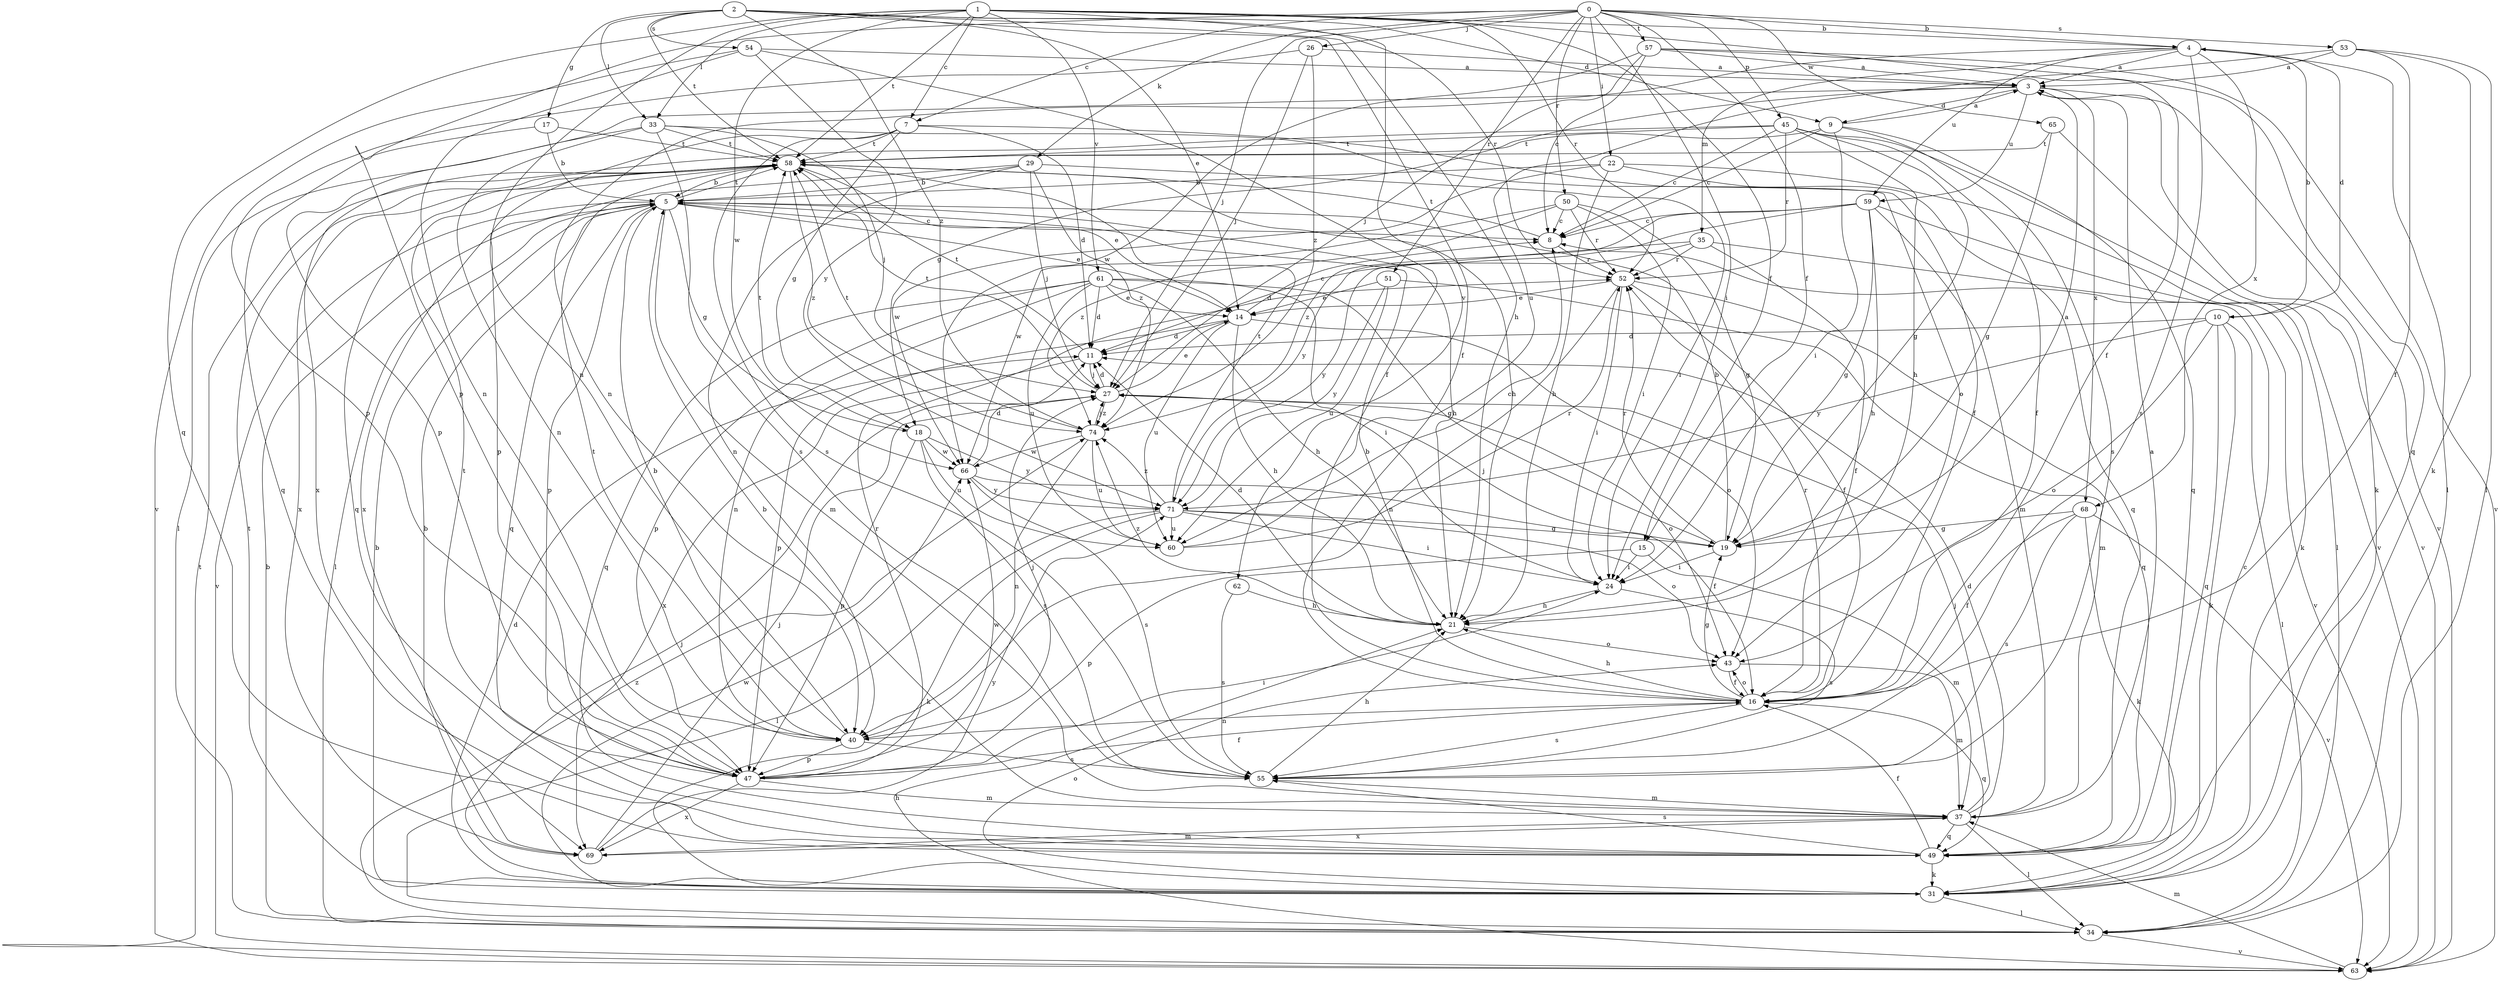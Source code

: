 strict digraph  {
0;
1;
2;
3;
4;
5;
7;
8;
9;
10;
11;
14;
15;
16;
17;
18;
19;
21;
22;
24;
26;
27;
29;
31;
33;
34;
35;
37;
40;
43;
45;
47;
49;
50;
51;
52;
53;
54;
55;
57;
58;
59;
60;
61;
62;
63;
65;
66;
68;
69;
71;
74;
0 -> 4  [label=b];
0 -> 7  [label=c];
0 -> 15  [label=f];
0 -> 22  [label=i];
0 -> 24  [label=i];
0 -> 26  [label=j];
0 -> 27  [label=j];
0 -> 29  [label=k];
0 -> 45  [label=p];
0 -> 47  [label=p];
0 -> 50  [label=r];
0 -> 51  [label=r];
0 -> 53  [label=s];
0 -> 57  [label=t];
0 -> 65  [label=w];
1 -> 4  [label=b];
1 -> 7  [label=c];
1 -> 15  [label=f];
1 -> 16  [label=f];
1 -> 33  [label=l];
1 -> 40  [label=n];
1 -> 49  [label=q];
1 -> 52  [label=r];
1 -> 58  [label=t];
1 -> 61  [label=v];
1 -> 62  [label=v];
1 -> 66  [label=w];
2 -> 9  [label=d];
2 -> 14  [label=e];
2 -> 16  [label=f];
2 -> 17  [label=g];
2 -> 21  [label=h];
2 -> 33  [label=l];
2 -> 52  [label=r];
2 -> 54  [label=s];
2 -> 58  [label=t];
2 -> 74  [label=z];
3 -> 9  [label=d];
3 -> 18  [label=g];
3 -> 31  [label=k];
3 -> 47  [label=p];
3 -> 59  [label=u];
3 -> 63  [label=v];
3 -> 68  [label=x];
4 -> 3  [label=a];
4 -> 10  [label=d];
4 -> 34  [label=l];
4 -> 35  [label=m];
4 -> 40  [label=n];
4 -> 55  [label=s];
4 -> 59  [label=u];
4 -> 68  [label=x];
5 -> 8  [label=c];
5 -> 14  [label=e];
5 -> 18  [label=g];
5 -> 21  [label=h];
5 -> 34  [label=l];
5 -> 37  [label=m];
5 -> 47  [label=p];
5 -> 49  [label=q];
5 -> 58  [label=t];
5 -> 63  [label=v];
7 -> 11  [label=d];
7 -> 16  [label=f];
7 -> 18  [label=g];
7 -> 47  [label=p];
7 -> 55  [label=s];
7 -> 58  [label=t];
8 -> 52  [label=r];
8 -> 58  [label=t];
9 -> 3  [label=a];
9 -> 8  [label=c];
9 -> 24  [label=i];
9 -> 49  [label=q];
9 -> 55  [label=s];
9 -> 58  [label=t];
10 -> 4  [label=b];
10 -> 11  [label=d];
10 -> 31  [label=k];
10 -> 34  [label=l];
10 -> 43  [label=o];
10 -> 49  [label=q];
10 -> 71  [label=y];
11 -> 27  [label=j];
11 -> 58  [label=t];
11 -> 69  [label=x];
14 -> 8  [label=c];
14 -> 11  [label=d];
14 -> 21  [label=h];
14 -> 43  [label=o];
14 -> 47  [label=p];
14 -> 60  [label=u];
15 -> 24  [label=i];
15 -> 37  [label=m];
15 -> 47  [label=p];
16 -> 5  [label=b];
16 -> 19  [label=g];
16 -> 21  [label=h];
16 -> 40  [label=n];
16 -> 43  [label=o];
16 -> 49  [label=q];
16 -> 52  [label=r];
16 -> 55  [label=s];
17 -> 5  [label=b];
17 -> 49  [label=q];
17 -> 58  [label=t];
18 -> 47  [label=p];
18 -> 55  [label=s];
18 -> 58  [label=t];
18 -> 60  [label=u];
18 -> 66  [label=w];
18 -> 71  [label=y];
19 -> 3  [label=a];
19 -> 5  [label=b];
19 -> 24  [label=i];
19 -> 27  [label=j];
19 -> 52  [label=r];
21 -> 11  [label=d];
21 -> 43  [label=o];
21 -> 74  [label=z];
22 -> 5  [label=b];
22 -> 21  [label=h];
22 -> 34  [label=l];
22 -> 49  [label=q];
22 -> 66  [label=w];
24 -> 21  [label=h];
24 -> 55  [label=s];
26 -> 3  [label=a];
26 -> 27  [label=j];
26 -> 47  [label=p];
26 -> 74  [label=z];
27 -> 11  [label=d];
27 -> 14  [label=e];
27 -> 43  [label=o];
27 -> 58  [label=t];
27 -> 74  [label=z];
29 -> 5  [label=b];
29 -> 24  [label=i];
29 -> 27  [label=j];
29 -> 40  [label=n];
29 -> 69  [label=x];
29 -> 74  [label=z];
31 -> 5  [label=b];
31 -> 8  [label=c];
31 -> 11  [label=d];
31 -> 27  [label=j];
31 -> 34  [label=l];
31 -> 43  [label=o];
31 -> 58  [label=t];
31 -> 66  [label=w];
33 -> 27  [label=j];
33 -> 34  [label=l];
33 -> 40  [label=n];
33 -> 43  [label=o];
33 -> 55  [label=s];
33 -> 58  [label=t];
34 -> 5  [label=b];
34 -> 63  [label=v];
34 -> 74  [label=z];
35 -> 11  [label=d];
35 -> 16  [label=f];
35 -> 52  [label=r];
35 -> 63  [label=v];
35 -> 71  [label=y];
37 -> 3  [label=a];
37 -> 5  [label=b];
37 -> 11  [label=d];
37 -> 27  [label=j];
37 -> 34  [label=l];
37 -> 49  [label=q];
37 -> 69  [label=x];
40 -> 5  [label=b];
40 -> 27  [label=j];
40 -> 47  [label=p];
40 -> 55  [label=s];
40 -> 58  [label=t];
43 -> 16  [label=f];
43 -> 37  [label=m];
45 -> 8  [label=c];
45 -> 16  [label=f];
45 -> 19  [label=g];
45 -> 21  [label=h];
45 -> 52  [label=r];
45 -> 58  [label=t];
45 -> 63  [label=v];
45 -> 69  [label=x];
47 -> 16  [label=f];
47 -> 24  [label=i];
47 -> 37  [label=m];
47 -> 52  [label=r];
47 -> 58  [label=t];
47 -> 66  [label=w];
47 -> 69  [label=x];
49 -> 16  [label=f];
49 -> 31  [label=k];
49 -> 55  [label=s];
50 -> 8  [label=c];
50 -> 19  [label=g];
50 -> 24  [label=i];
50 -> 52  [label=r];
50 -> 66  [label=w];
50 -> 74  [label=z];
51 -> 14  [label=e];
51 -> 37  [label=m];
51 -> 60  [label=u];
51 -> 71  [label=y];
52 -> 14  [label=e];
52 -> 16  [label=f];
52 -> 24  [label=i];
52 -> 40  [label=n];
52 -> 49  [label=q];
53 -> 3  [label=a];
53 -> 16  [label=f];
53 -> 31  [label=k];
53 -> 34  [label=l];
53 -> 60  [label=u];
54 -> 3  [label=a];
54 -> 16  [label=f];
54 -> 40  [label=n];
54 -> 63  [label=v];
54 -> 71  [label=y];
55 -> 21  [label=h];
55 -> 37  [label=m];
57 -> 3  [label=a];
57 -> 8  [label=c];
57 -> 27  [label=j];
57 -> 49  [label=q];
57 -> 63  [label=v];
57 -> 66  [label=w];
58 -> 5  [label=b];
58 -> 14  [label=e];
58 -> 21  [label=h];
58 -> 49  [label=q];
58 -> 69  [label=x];
58 -> 74  [label=z];
59 -> 8  [label=c];
59 -> 19  [label=g];
59 -> 21  [label=h];
59 -> 31  [label=k];
59 -> 37  [label=m];
59 -> 71  [label=y];
59 -> 74  [label=z];
60 -> 8  [label=c];
60 -> 52  [label=r];
61 -> 11  [label=d];
61 -> 14  [label=e];
61 -> 19  [label=g];
61 -> 21  [label=h];
61 -> 24  [label=i];
61 -> 40  [label=n];
61 -> 47  [label=p];
61 -> 49  [label=q];
61 -> 60  [label=u];
62 -> 21  [label=h];
62 -> 55  [label=s];
63 -> 21  [label=h];
63 -> 37  [label=m];
63 -> 58  [label=t];
65 -> 19  [label=g];
65 -> 58  [label=t];
65 -> 63  [label=v];
66 -> 11  [label=d];
66 -> 16  [label=f];
66 -> 55  [label=s];
66 -> 71  [label=y];
68 -> 16  [label=f];
68 -> 19  [label=g];
68 -> 31  [label=k];
68 -> 55  [label=s];
68 -> 63  [label=v];
69 -> 5  [label=b];
69 -> 27  [label=j];
69 -> 37  [label=m];
69 -> 71  [label=y];
71 -> 19  [label=g];
71 -> 24  [label=i];
71 -> 31  [label=k];
71 -> 34  [label=l];
71 -> 43  [label=o];
71 -> 58  [label=t];
71 -> 60  [label=u];
71 -> 74  [label=z];
74 -> 27  [label=j];
74 -> 40  [label=n];
74 -> 58  [label=t];
74 -> 60  [label=u];
74 -> 66  [label=w];
}
